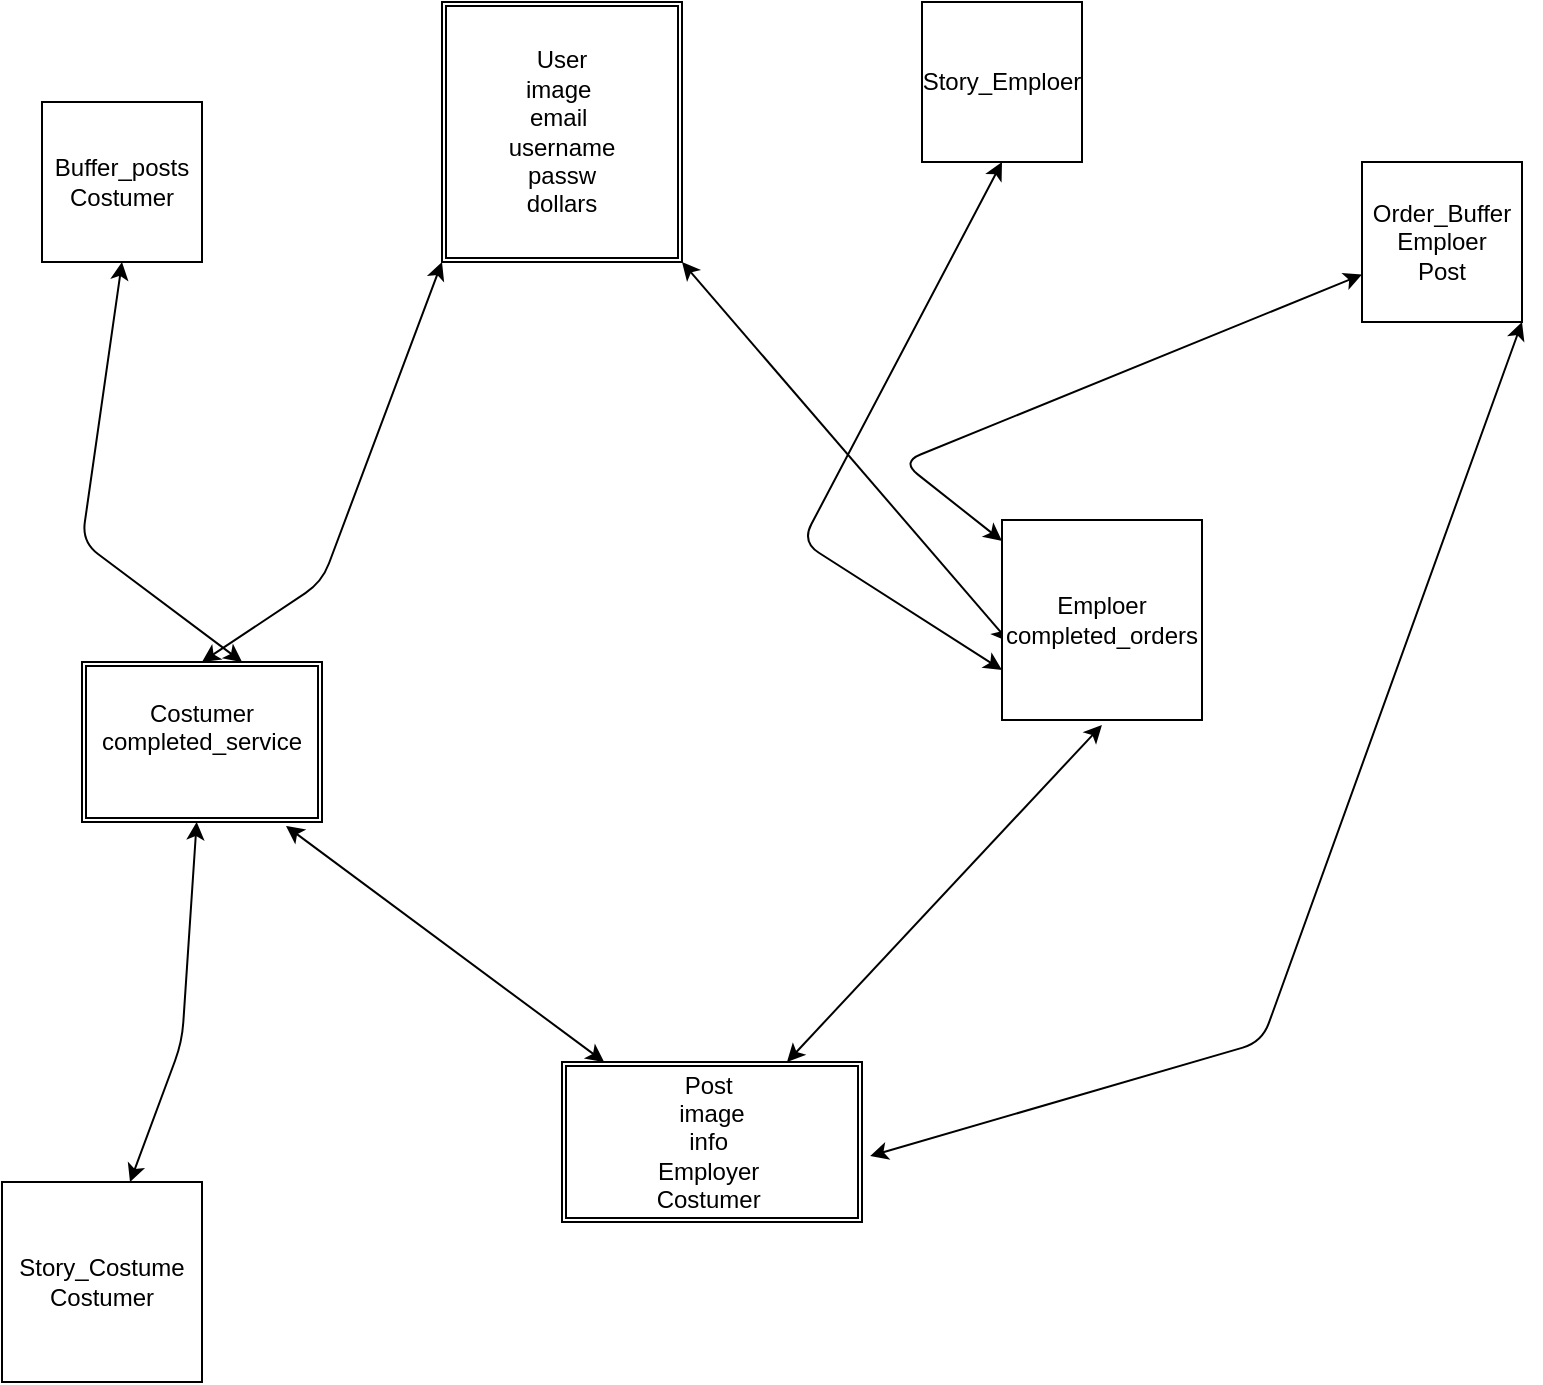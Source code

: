 <mxfile version="14.4.2" type="github">
  <diagram id="C5RBs43oDa-KdzZeNtuy" name="Page-1">
    <mxGraphModel dx="1422" dy="804" grid="1" gridSize="10" guides="1" tooltips="1" connect="1" arrows="1" fold="1" page="1" pageScale="1" pageWidth="827" pageHeight="1169" math="0" shadow="0">
      <root>
        <mxCell id="WIyWlLk6GJQsqaUBKTNV-0" />
        <mxCell id="WIyWlLk6GJQsqaUBKTNV-1" parent="WIyWlLk6GJQsqaUBKTNV-0" />
        <mxCell id="ac7DnekotVkutt3g1OVb-25" value="User&lt;br&gt;image&amp;nbsp;&lt;br&gt;email&amp;nbsp;&lt;br&gt;username&lt;br&gt;passw&lt;br&gt;dollars" style="shape=ext;double=1;rounded=0;whiteSpace=wrap;html=1;" parent="WIyWlLk6GJQsqaUBKTNV-1" vertex="1">
          <mxGeometry x="240" y="90" width="120" height="130" as="geometry" />
        </mxCell>
        <mxCell id="ac7DnekotVkutt3g1OVb-26" value="" style="endArrow=classic;startArrow=classic;html=1;entryX=0;entryY=1;entryDx=0;entryDy=0;exitX=0.5;exitY=0;exitDx=0;exitDy=0;" parent="WIyWlLk6GJQsqaUBKTNV-1" source="ac7DnekotVkutt3g1OVb-29" target="ac7DnekotVkutt3g1OVb-25" edge="1">
          <mxGeometry width="50" height="50" relative="1" as="geometry">
            <mxPoint x="230" y="480" as="sourcePoint" />
            <mxPoint x="400" y="290" as="targetPoint" />
            <Array as="points">
              <mxPoint x="180" y="380" />
            </Array>
          </mxGeometry>
        </mxCell>
        <mxCell id="ac7DnekotVkutt3g1OVb-27" value="" style="endArrow=classic;startArrow=classic;html=1;exitX=1;exitY=1;exitDx=0;exitDy=0;" parent="WIyWlLk6GJQsqaUBKTNV-1" source="ac7DnekotVkutt3g1OVb-25" edge="1">
          <mxGeometry width="50" height="50" relative="1" as="geometry">
            <mxPoint x="350" y="340" as="sourcePoint" />
            <mxPoint x="523.636" y="410" as="targetPoint" />
          </mxGeometry>
        </mxCell>
        <mxCell id="ac7DnekotVkutt3g1OVb-29" value="Costumer&lt;br&gt;completed_service&lt;br&gt;&amp;nbsp;" style="shape=ext;double=1;rounded=0;whiteSpace=wrap;html=1;" parent="WIyWlLk6GJQsqaUBKTNV-1" vertex="1">
          <mxGeometry x="60" y="420" width="120" height="80" as="geometry" />
        </mxCell>
        <mxCell id="ac7DnekotVkutt3g1OVb-30" value="Post&amp;nbsp;&lt;br&gt;image&lt;br&gt;info&amp;nbsp;&lt;br&gt;Employer&amp;nbsp;&lt;br&gt;Costumer&amp;nbsp;" style="shape=ext;double=1;rounded=0;whiteSpace=wrap;html=1;" parent="WIyWlLk6GJQsqaUBKTNV-1" vertex="1">
          <mxGeometry x="300" y="620" width="150" height="80" as="geometry" />
        </mxCell>
        <mxCell id="ac7DnekotVkutt3g1OVb-31" value="" style="endArrow=classic;startArrow=classic;html=1;exitX=0.85;exitY=1.025;exitDx=0;exitDy=0;exitPerimeter=0;" parent="WIyWlLk6GJQsqaUBKTNV-1" source="ac7DnekotVkutt3g1OVb-29" target="ac7DnekotVkutt3g1OVb-30" edge="1">
          <mxGeometry width="50" height="50" relative="1" as="geometry">
            <mxPoint x="350" y="680" as="sourcePoint" />
            <mxPoint x="400" y="630" as="targetPoint" />
          </mxGeometry>
        </mxCell>
        <mxCell id="ac7DnekotVkutt3g1OVb-32" value="" style="endArrow=classic;startArrow=classic;html=1;entryX=0.583;entryY=1.038;entryDx=0;entryDy=0;entryPerimeter=0;exitX=0.75;exitY=0;exitDx=0;exitDy=0;" parent="WIyWlLk6GJQsqaUBKTNV-1" source="ac7DnekotVkutt3g1OVb-30" edge="1">
          <mxGeometry width="50" height="50" relative="1" as="geometry">
            <mxPoint x="520" y="660" as="sourcePoint" />
            <mxPoint x="569.96" y="451.52" as="targetPoint" />
          </mxGeometry>
        </mxCell>
        <mxCell id="GFDl8XNtLgB-MJYnL0Hw-0" value="Emploer&lt;br&gt;completed_orders&lt;br&gt;" style="whiteSpace=wrap;html=1;aspect=fixed;" vertex="1" parent="WIyWlLk6GJQsqaUBKTNV-1">
          <mxGeometry x="520" y="349" width="100" height="100" as="geometry" />
        </mxCell>
        <mxCell id="GFDl8XNtLgB-MJYnL0Hw-1" value="Order_Buffer&lt;br&gt;Emploer&lt;br&gt;Post" style="whiteSpace=wrap;html=1;aspect=fixed;" vertex="1" parent="WIyWlLk6GJQsqaUBKTNV-1">
          <mxGeometry x="700" y="170" width="80" height="80" as="geometry" />
        </mxCell>
        <mxCell id="GFDl8XNtLgB-MJYnL0Hw-2" value="" style="endArrow=classic;startArrow=classic;html=1;" edge="1" parent="WIyWlLk6GJQsqaUBKTNV-1" source="GFDl8XNtLgB-MJYnL0Hw-0" target="GFDl8XNtLgB-MJYnL0Hw-1">
          <mxGeometry width="50" height="50" relative="1" as="geometry">
            <mxPoint x="390" y="410" as="sourcePoint" />
            <mxPoint x="450" y="270" as="targetPoint" />
            <Array as="points">
              <mxPoint x="470" y="320" />
            </Array>
          </mxGeometry>
        </mxCell>
        <mxCell id="GFDl8XNtLgB-MJYnL0Hw-3" value="Buffer_posts&lt;br&gt;Costumer" style="whiteSpace=wrap;html=1;aspect=fixed;" vertex="1" parent="WIyWlLk6GJQsqaUBKTNV-1">
          <mxGeometry x="40" y="140" width="80" height="80" as="geometry" />
        </mxCell>
        <mxCell id="GFDl8XNtLgB-MJYnL0Hw-4" value="" style="endArrow=classic;startArrow=classic;html=1;entryX=0.5;entryY=1;entryDx=0;entryDy=0;exitX=0.667;exitY=0;exitDx=0;exitDy=0;exitPerimeter=0;" edge="1" parent="WIyWlLk6GJQsqaUBKTNV-1" source="ac7DnekotVkutt3g1OVb-29" target="GFDl8XNtLgB-MJYnL0Hw-3">
          <mxGeometry width="50" height="50" relative="1" as="geometry">
            <mxPoint x="390" y="410" as="sourcePoint" />
            <mxPoint x="440" y="360" as="targetPoint" />
            <Array as="points">
              <mxPoint x="60" y="360" />
            </Array>
          </mxGeometry>
        </mxCell>
        <mxCell id="GFDl8XNtLgB-MJYnL0Hw-5" value="" style="endArrow=classic;startArrow=classic;html=1;exitX=1.027;exitY=0.588;exitDx=0;exitDy=0;exitPerimeter=0;entryX=1;entryY=1;entryDx=0;entryDy=0;" edge="1" parent="WIyWlLk6GJQsqaUBKTNV-1" source="ac7DnekotVkutt3g1OVb-30" target="GFDl8XNtLgB-MJYnL0Hw-1">
          <mxGeometry width="50" height="50" relative="1" as="geometry">
            <mxPoint x="390" y="400" as="sourcePoint" />
            <mxPoint x="440" y="350" as="targetPoint" />
            <Array as="points">
              <mxPoint x="650" y="610" />
            </Array>
          </mxGeometry>
        </mxCell>
        <mxCell id="GFDl8XNtLgB-MJYnL0Hw-6" value="Story_Costume&lt;br&gt;Costumer" style="whiteSpace=wrap;html=1;aspect=fixed;" vertex="1" parent="WIyWlLk6GJQsqaUBKTNV-1">
          <mxGeometry x="20" y="680" width="100" height="100" as="geometry" />
        </mxCell>
        <mxCell id="GFDl8XNtLgB-MJYnL0Hw-7" value="Story_Emploer&lt;br&gt;" style="whiteSpace=wrap;html=1;aspect=fixed;" vertex="1" parent="WIyWlLk6GJQsqaUBKTNV-1">
          <mxGeometry x="480" y="90" width="80" height="80" as="geometry" />
        </mxCell>
        <mxCell id="GFDl8XNtLgB-MJYnL0Hw-8" value="" style="endArrow=classic;startArrow=classic;html=1;entryX=0.5;entryY=1;entryDx=0;entryDy=0;exitX=0;exitY=0.75;exitDx=0;exitDy=0;" edge="1" parent="WIyWlLk6GJQsqaUBKTNV-1" source="GFDl8XNtLgB-MJYnL0Hw-0" target="GFDl8XNtLgB-MJYnL0Hw-7">
          <mxGeometry width="50" height="50" relative="1" as="geometry">
            <mxPoint x="390" y="390" as="sourcePoint" />
            <mxPoint x="440" y="340" as="targetPoint" />
            <Array as="points">
              <mxPoint x="420" y="360" />
            </Array>
          </mxGeometry>
        </mxCell>
        <mxCell id="GFDl8XNtLgB-MJYnL0Hw-9" value="" style="endArrow=classic;startArrow=classic;html=1;entryX=0.64;entryY=0;entryDx=0;entryDy=0;entryPerimeter=0;" edge="1" parent="WIyWlLk6GJQsqaUBKTNV-1" source="ac7DnekotVkutt3g1OVb-29" target="GFDl8XNtLgB-MJYnL0Hw-6">
          <mxGeometry width="50" height="50" relative="1" as="geometry">
            <mxPoint x="390" y="380" as="sourcePoint" />
            <mxPoint x="440" y="330" as="targetPoint" />
            <Array as="points">
              <mxPoint x="110" y="610" />
            </Array>
          </mxGeometry>
        </mxCell>
      </root>
    </mxGraphModel>
  </diagram>
</mxfile>
